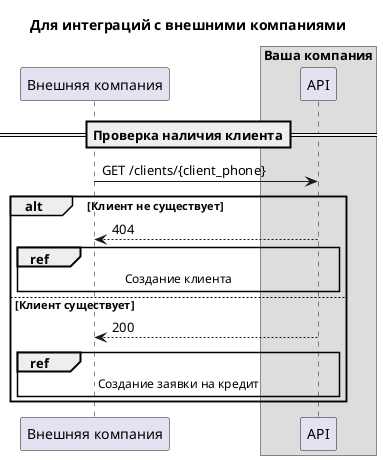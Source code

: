 @startuml Широкая диаграмма

title Для интеграций с внешними компаниями

'__ АКТОРЫ __
participant External_Сompany as "Внешняя компания"

box "Ваша компания"
    participant API as "API"
end box

'__ ВЗАИМОДЕЙСТВИЕ __
== Проверка наличия клиента==
External_Сompany -> API : GET /clients/{client_phone}
alt Клиент не существует
    API --> External_Сompany : 404
    ref over External_Сompany, API : Создание клиента
else Клиент существует
    API --> External_Сompany : 200
    ||7||
    ref over External_Сompany, API : Создание заявки на кредит
end



@enduml